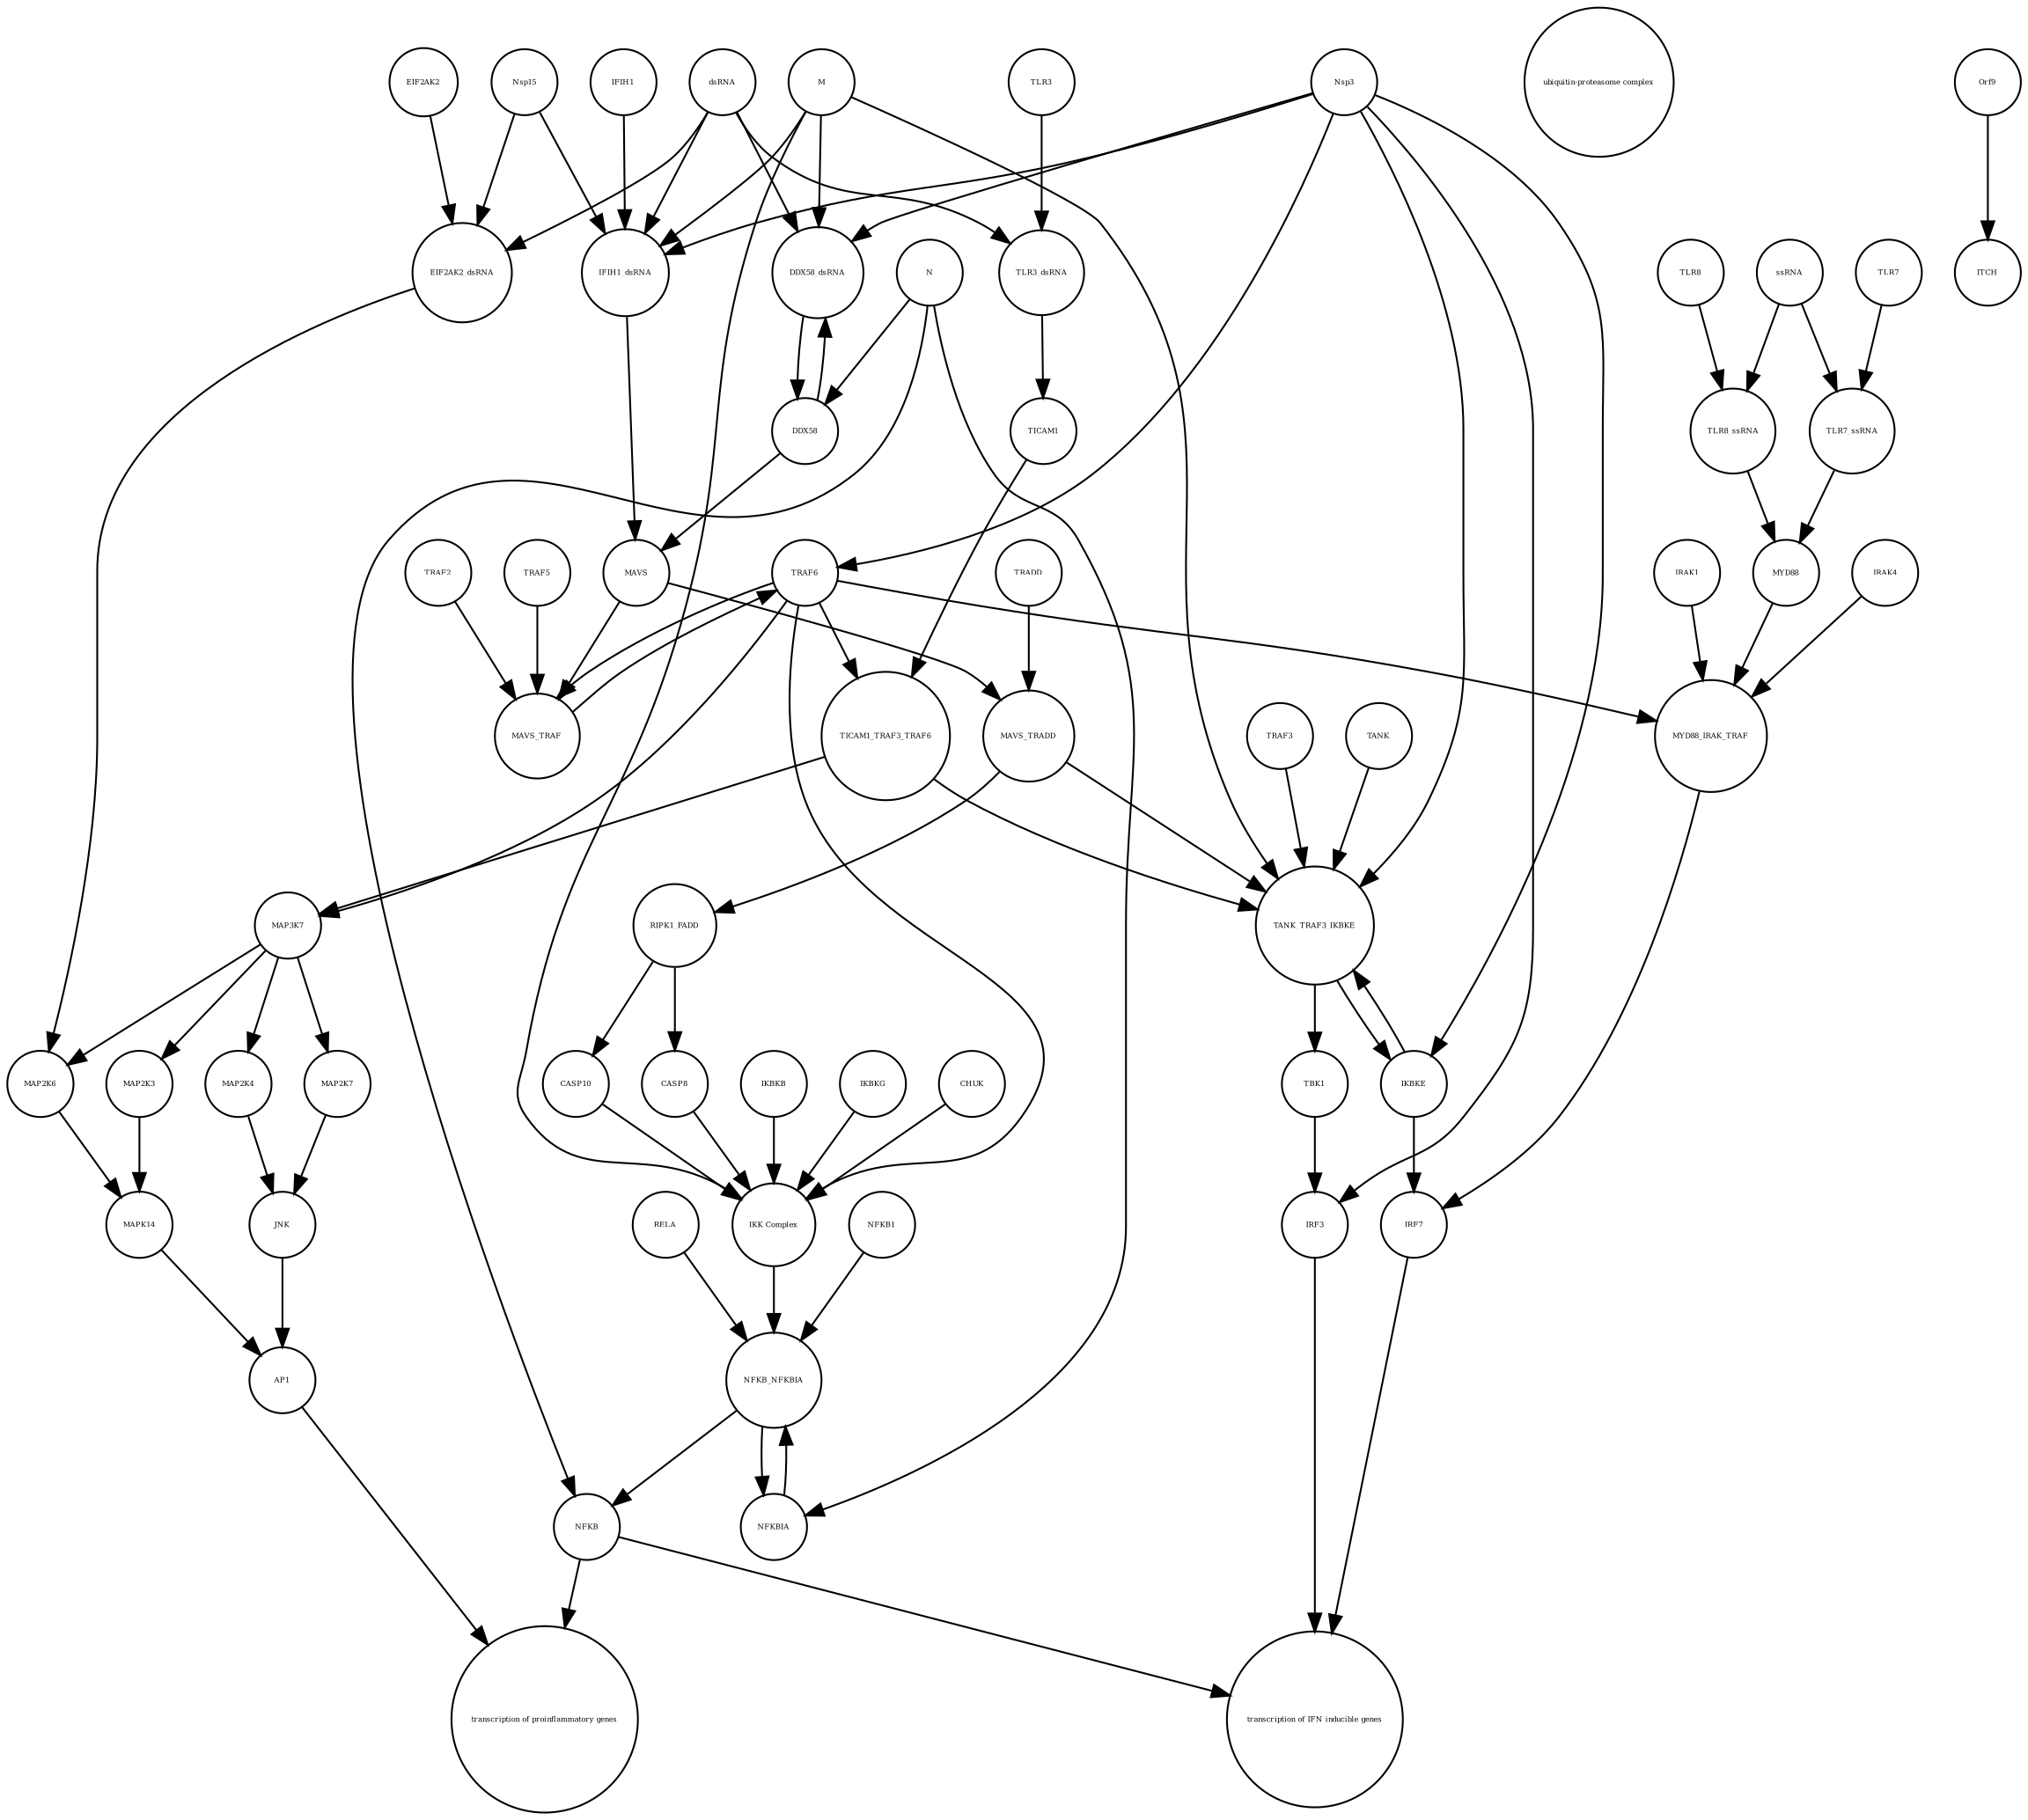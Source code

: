 strict digraph  {
TICAM1_TRAF3_TRAF6 [annotation="", bipartite=0, cls=complex, fontsize=4, label=TICAM1_TRAF3_TRAF6, shape=circle];
MAP3K7 [annotation="", bipartite=0, cls=macromolecule, fontsize=4, label=MAP3K7, shape=circle];
IRF7 [annotation=urn_miriam_hgnc_6122, bipartite=0, cls="macromolecule multimer", fontsize=4, label=IRF7, shape=circle];
"transcription of IFN inducible genes" [annotation="", bipartite=0, cls=phenotype, fontsize=4, label="transcription of IFN inducible genes", shape=circle];
AP1 [annotation="", bipartite=0, cls=complex, fontsize=4, label=AP1, shape=circle];
"transcription of proinflammatory genes" [annotation="", bipartite=0, cls=phenotype, fontsize=4, label="transcription of proinflammatory genes", shape=circle];
NFKB [annotation="", bipartite=0, cls=complex, fontsize=4, label=NFKB, shape=circle];
IRF3 [annotation=urn_miriam_hgnc_6118, bipartite=0, cls=macromolecule, fontsize=4, label=IRF3, shape=circle];
dsRNA [annotation="", bipartite=0, cls="nucleic acid feature", fontsize=4, label=dsRNA, shape=circle];
CASP10 [annotation="", bipartite=0, cls=macromolecule, fontsize=4, label=CASP10, shape=circle];
MYD88 [annotation="", bipartite=0, cls=macromolecule, fontsize=4, label=MYD88, shape=circle];
NFKB_NFKBIA [annotation="", bipartite=0, cls=complex, fontsize=4, label=NFKB_NFKBIA, shape=circle];
MAPK14 [annotation="", bipartite=0, cls=macromolecule, fontsize=4, label=MAPK14, shape=circle];
Nsp15 [annotation=urn_miriam_ncbiprotein_1802476818, bipartite=0, cls=macromolecule, fontsize=4, label=Nsp15, shape=circle];
MAP2K6 [annotation="", bipartite=0, cls=macromolecule, fontsize=4, label=MAP2K6, shape=circle];
IRAK4 [annotation=urn_miriam_hgnc_17967, bipartite=0, cls=macromolecule, fontsize=4, label=IRAK4, shape=circle];
TLR8_ssRNA [annotation="", bipartite=0, cls=complex, fontsize=4, label=TLR8_ssRNA, shape=circle];
Nsp3 [annotation=urn_miriam_ncbiprotein_1802476807, bipartite=0, cls=macromolecule, fontsize=4, label=Nsp3, shape=circle];
JNK [annotation="", bipartite=0, cls=complex, fontsize=4, label=JNK, shape=circle];
TICAM1 [annotation=urn_miriam_hgnc_18348, bipartite=0, cls=macromolecule, fontsize=4, label=TICAM1, shape=circle];
MAP2K7 [annotation="", bipartite=0, cls=macromolecule, fontsize=4, label=MAP2K7, shape=circle];
TANK [annotation="", bipartite=0, cls=macromolecule, fontsize=4, label=TANK, shape=circle];
"IKK Complex" [annotation="", bipartite=0, cls=complex, fontsize=4, label="IKK Complex", shape=circle];
TRAF6 [annotation=urn_miriam_hgnc_12036, bipartite=0, cls=macromolecule, fontsize=4, label=TRAF6, shape=circle];
EIF2AK2_dsRNA [annotation="", bipartite=0, cls=complex, fontsize=4, label=EIF2AK2_dsRNA, shape=circle];
IFIH1_dsRNA [annotation="", bipartite=0, cls=complex, fontsize=4, label=IFIH1_dsRNA, shape=circle];
IKBKB [annotation="", bipartite=0, cls=macromolecule, fontsize=4, label=IKBKB, shape=circle];
IRAK1 [annotation=urn_miriam_hgnc_6112, bipartite=0, cls=macromolecule, fontsize=4, label=IRAK1, shape=circle];
IFIH1 [annotation=urn_miriam_hgnc_18873, bipartite=0, cls=macromolecule, fontsize=4, label=IFIH1, shape=circle];
MAVS [annotation=urn_miriam_hgnc_29233, bipartite=0, cls="macromolecule multimer", fontsize=4, label=MAVS, shape=circle];
NFKB1 [annotation="", bipartite=0, cls=macromolecule, fontsize=4, label=NFKB1, shape=circle];
TLR3 [annotation=urn_miriam_hgnc_11849, bipartite=0, cls="macromolecule multimer", fontsize=4, label=TLR3, shape=circle];
TANK_TRAF3_IKBKE [annotation="", bipartite=0, cls=complex, fontsize=4, label=TANK_TRAF3_IKBKE, shape=circle];
MAVS_TRAF [annotation="", bipartite=0, cls=complex, fontsize=4, label=MAVS_TRAF, shape=circle];
CASP8 [annotation="", bipartite=0, cls=macromolecule, fontsize=4, label=CASP8, shape=circle];
TLR8 [annotation=urn_miriam_hgnc_15632, bipartite=0, cls=macromolecule, fontsize=4, label=TLR8, shape=circle];
ssRNA [annotation="", bipartite=0, cls="nucleic acid feature", fontsize=4, label=ssRNA, shape=circle];
N [annotation=urn_miriam_ncbiprotein_1798174255, bipartite=0, cls=macromolecule, fontsize=4, label=N, shape=circle];
IKBKG [annotation="", bipartite=0, cls=macromolecule, fontsize=4, label=IKBKG, shape=circle];
"ubiquitin-proteasome complex" [annotation="", bipartite=0, cls=complex, fontsize=4, label="ubiquitin-proteasome complex", shape=circle];
TBK1 [annotation="", bipartite=0, cls=macromolecule, fontsize=4, label=TBK1, shape=circle];
MAVS_TRADD [annotation="", bipartite=0, cls=complex, fontsize=4, label=MAVS_TRADD, shape=circle];
RELA [annotation="", bipartite=0, cls=macromolecule, fontsize=4, label=RELA, shape=circle];
TRAF2 [annotation=urn_miriam_hgnc_12032, bipartite=0, cls=macromolecule, fontsize=4, label=TRAF2, shape=circle];
RIPK1_FADD [annotation="", bipartite=0, cls=complex, fontsize=4, label=RIPK1_FADD, shape=circle];
MAP2K3 [annotation="", bipartite=0, cls=macromolecule, fontsize=4, label=MAP2K3, shape=circle];
EIF2AK2 [annotation=urn_miriam_hgnc_9437, bipartite=0, cls=macromolecule, fontsize=4, label=EIF2AK2, shape=circle];
IKBKE [annotation=urn_miriam_hgnc_14552, bipartite=0, cls=macromolecule, fontsize=4, label=IKBKE, shape=circle];
MAP2K4 [annotation="", bipartite=0, cls=macromolecule, fontsize=4, label=MAP2K4, shape=circle];
NFKBIA [annotation=urn_miriam_hgnc_7797, bipartite=0, cls=macromolecule, fontsize=4, label=NFKBIA, shape=circle];
ITCH [annotation="", bipartite=0, cls=macromolecule, fontsize=4, label=ITCH, shape=circle];
M [annotation=urn_miriam_ncbiprotein_1796318601, bipartite=0, cls=macromolecule, fontsize=4, label=M, shape=circle];
MYD88_IRAK_TRAF [annotation="", bipartite=0, cls=complex, fontsize=4, label=MYD88_IRAK_TRAF, shape=circle];
TLR3_dsRNA [annotation="", bipartite=0, cls=complex, fontsize=4, label=TLR3_dsRNA, shape=circle];
DDX58_dsRNA [annotation="", bipartite=0, cls=complex, fontsize=4, label=DDX58_dsRNA, shape=circle];
TRAF5 [annotation=urn_miriam_hgnc_12035, bipartite=0, cls=macromolecule, fontsize=4, label=TRAF5, shape=circle];
TLR7 [annotation=urn_miriam_hgnc_15631, bipartite=0, cls=macromolecule, fontsize=4, label=TLR7, shape=circle];
TLR7_ssRNA [annotation="", bipartite=0, cls=complex, fontsize=4, label=TLR7_ssRNA, shape=circle];
Orf9 [annotation=urn_miriam_uniprot_P59636, bipartite=0, cls=macromolecule, fontsize=4, label=Orf9, shape=circle];
TRADD [annotation=urn_miriam_hgnc_12030, bipartite=0, cls=macromolecule, fontsize=4, label=TRADD, shape=circle];
DDX58 [annotation=urn_miriam_hgnc_19102, bipartite=0, cls=macromolecule, fontsize=4, label=DDX58, shape=circle];
TRAF3 [annotation="", bipartite=0, cls=macromolecule, fontsize=4, label=TRAF3, shape=circle];
CHUK [annotation="", bipartite=0, cls=macromolecule, fontsize=4, label=CHUK, shape=circle];
TICAM1_TRAF3_TRAF6 -> MAP3K7  [annotation="", interaction_type=stimulation];
TICAM1_TRAF3_TRAF6 -> TANK_TRAF3_IKBKE  [annotation="urn_miriam_pubmed_19380580|urn_miriam_pubmed_19366914|urn_miriam_taxonomy_694009", interaction_type=stimulation];
MAP3K7 -> MAP2K4  [annotation=urn_miriam_pubmed_19366914, interaction_type=catalysis];
MAP3K7 -> MAP2K6  [annotation=urn_miriam_pubmed_19366914, interaction_type=catalysis];
MAP3K7 -> MAP2K7  [annotation=urn_miriam_pubmed_19366914, interaction_type=catalysis];
MAP3K7 -> MAP2K3  [annotation=urn_miriam_pubmed_19366914, interaction_type=catalysis];
IRF7 -> "transcription of IFN inducible genes"  [annotation="", interaction_type=stimulation];
AP1 -> "transcription of proinflammatory genes"  [annotation="", interaction_type=stimulation];
NFKB -> "transcription of proinflammatory genes"  [annotation="", interaction_type=stimulation];
NFKB -> "transcription of IFN inducible genes"  [annotation="", interaction_type=stimulation];
IRF3 -> "transcription of IFN inducible genes"  [annotation="", interaction_type=stimulation];
dsRNA -> EIF2AK2_dsRNA  [annotation="", interaction_type=production];
dsRNA -> DDX58_dsRNA  [annotation="", interaction_type=production];
dsRNA -> TLR3_dsRNA  [annotation="", interaction_type=production];
dsRNA -> IFIH1_dsRNA  [annotation="", interaction_type=production];
CASP10 -> "IKK Complex"  [annotation="urn_miriam_pubmed_19366914|urn_miriam_pubmed_20303872|urn_miriam_pubmed_17705188|urn_miriam_pubmed_694009", interaction_type=stimulation];
MYD88 -> MYD88_IRAK_TRAF  [annotation="", interaction_type=production];
NFKB_NFKBIA -> NFKB  [annotation="", interaction_type=production];
NFKB_NFKBIA -> NFKBIA  [annotation="", interaction_type=production];
MAPK14 -> AP1  [annotation=urn_miriam_pubmed_19366914, interaction_type=stimulation];
Nsp15 -> EIF2AK2_dsRNA  [annotation="urn_miriam_pubmed_28484023|urn_miriam_pubmed_19366914|urn_miriam_taxonomy_694009", interaction_type=inhibition];
Nsp15 -> IFIH1_dsRNA  [annotation="urn_miriam_pubmed_28484023|urn_miriam_pubmed_19380580|urn_miriam_pubmed_31226023|urn_miriam_taxonomy_694009", interaction_type=inhibition];
MAP2K6 -> MAPK14  [annotation=urn_miriam_pubmed_19366914, interaction_type=catalysis];
IRAK4 -> MYD88_IRAK_TRAF  [annotation="", interaction_type=production];
TLR8_ssRNA -> MYD88  [annotation=urn_miriam_pubmed_19366914, interaction_type=stimulation];
Nsp3 -> IRF3  [annotation="urn_miriam_pubmed_17761676|urn_miriam_pubmed_31226023|urn_miriam_taxonomy_694009", interaction_type=inhibition];
Nsp3 -> TANK_TRAF3_IKBKE  [annotation="urn_miriam_pubmed_19366914|urn_miriam_pubmed_27164085|urn_miriam_pubmed_19380580|urn_miriam_taxonomy_694009", interaction_type=inhibition];
Nsp3 -> DDX58_dsRNA  [annotation="urn_miriam_pubmed_20303872|urn_miriam_pubmed_19380580|urn_miriam_pubmed_31226023|urn_miriam_taxonomy_694009", interaction_type=inhibition];
Nsp3 -> IFIH1_dsRNA  [annotation="urn_miriam_pubmed_28484023|urn_miriam_pubmed_19380580|urn_miriam_pubmed_31226023|urn_miriam_taxonomy_694009", interaction_type=inhibition];
Nsp3 -> IKBKE  [annotation="urn_miriam_pubmed_20303872|urn_miriam_pubmed_31226023|urn_miriam_taxonomy_694009", interaction_type=inhibition];
Nsp3 -> TRAF6  [annotation="urn_miriam_pubmed_27164085|urn_miriam_taxonomy_694009", interaction_type=catalysis];
JNK -> AP1  [annotation=urn_miriam_pubmed_19366914, interaction_type=stimulation];
TICAM1 -> TICAM1_TRAF3_TRAF6  [annotation="", interaction_type=production];
MAP2K7 -> JNK  [annotation=urn_miriam_pubmed_19366914, interaction_type=catalysis];
TANK -> TANK_TRAF3_IKBKE  [annotation="", interaction_type=production];
"IKK Complex" -> NFKB_NFKBIA  [annotation=urn_miriam_pubmed_19366914, interaction_type=catalysis];
TRAF6 -> MYD88_IRAK_TRAF  [annotation="", interaction_type=production];
TRAF6 -> MAVS_TRAF  [annotation="", interaction_type=production];
TRAF6 -> MAP3K7  [annotation=urn_miriam_pubmed_19366914, interaction_type=stimulation];
TRAF6 -> "IKK Complex"  [annotation="urn_miriam_pubmed_19366914|urn_miriam_pubmed_20303872|urn_miriam_pubmed_17705188|urn_miriam_pubmed_694009", interaction_type=stimulation];
TRAF6 -> TICAM1_TRAF3_TRAF6  [annotation="", interaction_type=production];
EIF2AK2_dsRNA -> MAP2K6  [annotation=urn_miriam_pubmed_19366914, interaction_type=stimulation];
IFIH1_dsRNA -> MAVS  [annotation=urn_miriam_pubmed_25581309, interaction_type=catalysis];
IKBKB -> "IKK Complex"  [annotation="", interaction_type=production];
IRAK1 -> MYD88_IRAK_TRAF  [annotation="", interaction_type=production];
IFIH1 -> IFIH1_dsRNA  [annotation="", interaction_type=production];
MAVS -> MAVS_TRAF  [annotation="", interaction_type=production];
MAVS -> MAVS_TRADD  [annotation="", interaction_type=production];
NFKB1 -> NFKB_NFKBIA  [annotation="", interaction_type=production];
TLR3 -> TLR3_dsRNA  [annotation="", interaction_type=production];
TANK_TRAF3_IKBKE -> TBK1  [annotation=urn_miriam_pubmed_20303872, interaction_type=stimulation];
TANK_TRAF3_IKBKE -> IKBKE  [annotation="urn_miriam_pubmed_20303872|urn_miriam_pubmed_31226023|urn_miriam_taxonomy_694009", interaction_type=stimulation];
MAVS_TRAF -> TRAF6  [annotation=urn_miriam_pubmed_19366914, interaction_type=catalysis];
CASP8 -> "IKK Complex"  [annotation="urn_miriam_pubmed_19366914|urn_miriam_pubmed_20303872|urn_miriam_pubmed_17705188|urn_miriam_pubmed_694009", interaction_type=stimulation];
TLR8 -> TLR8_ssRNA  [annotation="", interaction_type=production];
ssRNA -> TLR8_ssRNA  [annotation="", interaction_type=production];
ssRNA -> TLR7_ssRNA  [annotation="", interaction_type=production];
N -> NFKB  [annotation="urn_miriam_pubmed_16143815|urn_miriam_taxonomy_694009", interaction_type=stimulation];
N -> NFKBIA  [annotation="urn_miriam_pubmed_16143815|urn_miriam_taxonomy_694009", interaction_type=stimulation];
N -> DDX58  [annotation="urn_miriam_pubmed_25581309|urn_miriam_pubmed_28148787|urn_miriam_taxonomy_694009", interaction_type=inhibition];
IKBKG -> "IKK Complex"  [annotation="", interaction_type=production];
TBK1 -> IRF3  [annotation=urn_miriam_pubmed_25581309, interaction_type=catalysis];
MAVS_TRADD -> TANK_TRAF3_IKBKE  [annotation="urn_miriam_pubmed_19366914|urn_miriam_pubmed_27164085|urn_miriam_pubmed_19380580|urn_miriam_taxonomy_694009", interaction_type=stimulation];
MAVS_TRADD -> RIPK1_FADD  [annotation=urn_miriam_pubmed_19366914, interaction_type=stimulation];
RELA -> NFKB_NFKBIA  [annotation="", interaction_type=production];
TRAF2 -> MAVS_TRAF  [annotation="", interaction_type=production];
RIPK1_FADD -> CASP10  [annotation=urn_miriam_pubmed_20303872, interaction_type=stimulation];
RIPK1_FADD -> CASP8  [annotation=urn_miriam_pubmed_19366914, interaction_type=stimulation];
MAP2K3 -> MAPK14  [annotation=urn_miriam_pubmed_19366914, interaction_type=catalysis];
EIF2AK2 -> EIF2AK2_dsRNA  [annotation="", interaction_type=production];
IKBKE -> TANK_TRAF3_IKBKE  [annotation="", interaction_type=production];
IKBKE -> IRF7  [annotation=urn_miriam_pubmed_20303872, interaction_type=catalysis];
MAP2K4 -> JNK  [annotation=urn_miriam_pubmed_19366914, interaction_type=catalysis];
NFKBIA -> NFKB_NFKBIA  [annotation="", interaction_type=production];
M -> TANK_TRAF3_IKBKE  [annotation="urn_miriam_pubmed_19380580|urn_miriam_pubmed_19366914|urn_miriam_taxonomy_694009", interaction_type=inhibition];
M -> DDX58_dsRNA  [annotation="urn_miriam_pubmed_20303872|urn_miriam_pubmed_19380580|urn_miriam_pubmed_31226023|urn_miriam_taxonomy_694009", interaction_type=inhibition];
M -> IFIH1_dsRNA  [annotation="urn_miriam_pubmed_28484023|urn_miriam_pubmed_19380580|urn_miriam_pubmed_31226023|urn_miriam_taxonomy_694009", interaction_type=inhibition];
M -> "IKK Complex"  [annotation="urn_miriam_pubmed_19366914|urn_miriam_pubmed_20303872|urn_miriam_pubmed_17705188|urn_miriam_pubmed_694009", interaction_type=inhibition];
MYD88_IRAK_TRAF -> IRF7  [annotation=urn_miriam_pubmed_20303872, interaction_type=catalysis];
TLR3_dsRNA -> TICAM1  [annotation=urn_miriam_pubmed_20303872, interaction_type=stimulation];
DDX58_dsRNA -> DDX58  [annotation="urn_miriam_pubmed_25581309|urn_miriam_pubmed_28148787|urn_miriam_taxonomy_694009", interaction_type=catalysis];
TRAF5 -> MAVS_TRAF  [annotation="", interaction_type=production];
TLR7 -> TLR7_ssRNA  [annotation="", interaction_type=production];
TLR7_ssRNA -> MYD88  [annotation=urn_miriam_pubmed_19366914, interaction_type=stimulation];
Orf9 -> ITCH  [annotation="urn_miriam_pubmed_25135833|urn_miriam_taxonomy_694009", interaction_type=stimulation];
TRADD -> MAVS_TRADD  [annotation="", interaction_type=production];
DDX58 -> DDX58_dsRNA  [annotation="", interaction_type=production];
DDX58 -> MAVS  [annotation=urn_miriam_pubmed_25581309, interaction_type=catalysis];
TRAF3 -> TANK_TRAF3_IKBKE  [annotation="", interaction_type=production];
CHUK -> "IKK Complex"  [annotation="", interaction_type=production];
}
